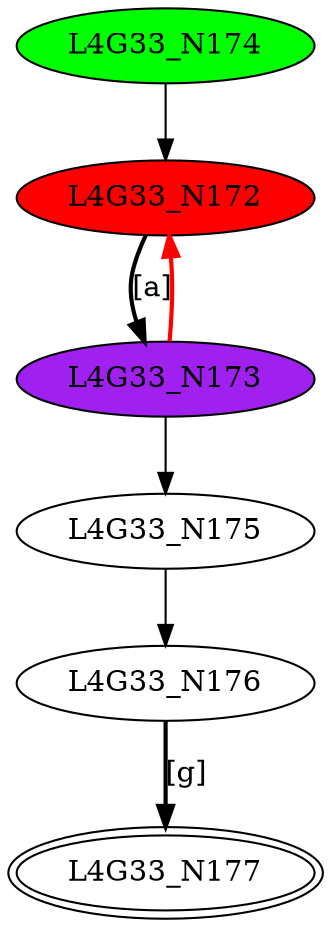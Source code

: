 digraph G33{
"L4G33_N172" [style=filled,fillcolor=red];
"L4G33_N173" [style=filled,fillcolor=purple];
"L4G33_N174" [style=filled,fillcolor=green];
"L4G33_N175";
"L4G33_N176";
"L4G33_N177" [peripheries=2];
"L4G33_N172"->"L4G33_N173" [style = bold, label = "[a]"];
"L4G33_N174"->"L4G33_N172";
"L4G33_N173"->"L4G33_N175";
"L4G33_N173"->"L4G33_N172" [color=red,style = bold, label = ""];
"L4G33_N176"->"L4G33_N177" [style = bold, label = "[g]"];
"L4G33_N175"->"L4G33_N176";
}

